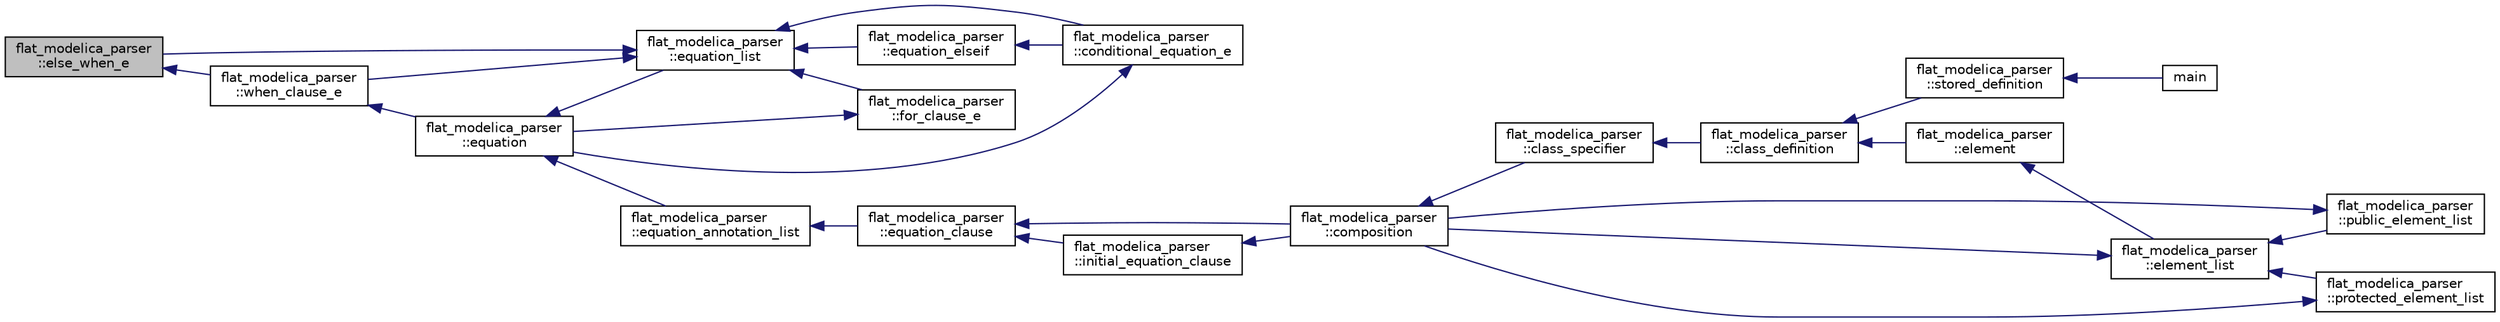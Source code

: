 digraph "flat_modelica_parser::else_when_e"
{
  edge [fontname="Helvetica",fontsize="10",labelfontname="Helvetica",labelfontsize="10"];
  node [fontname="Helvetica",fontsize="10",shape=record];
  rankdir="LR";
  Node2269 [label="flat_modelica_parser\l::else_when_e",height=0.2,width=0.4,color="black", fillcolor="grey75", style="filled", fontcolor="black"];
  Node2269 -> Node2270 [dir="back",color="midnightblue",fontsize="10",style="solid",fontname="Helvetica"];
  Node2270 [label="flat_modelica_parser\l::when_clause_e",height=0.2,width=0.4,color="black", fillcolor="white", style="filled",URL="$d3/d1f/classflat__modelica__parser.html#a67435f229389aa62dcefd3889d89da69"];
  Node2270 -> Node2271 [dir="back",color="midnightblue",fontsize="10",style="solid",fontname="Helvetica"];
  Node2271 [label="flat_modelica_parser\l::equation",height=0.2,width=0.4,color="black", fillcolor="white", style="filled",URL="$d3/d1f/classflat__modelica__parser.html#ab587768926709d0b5f0ee811ef2a9e55"];
  Node2271 -> Node2272 [dir="back",color="midnightblue",fontsize="10",style="solid",fontname="Helvetica"];
  Node2272 [label="flat_modelica_parser\l::equation_annotation_list",height=0.2,width=0.4,color="black", fillcolor="white", style="filled",URL="$d3/d1f/classflat__modelica__parser.html#add7148c6c8954da13155648bc2862be8"];
  Node2272 -> Node2273 [dir="back",color="midnightblue",fontsize="10",style="solid",fontname="Helvetica"];
  Node2273 [label="flat_modelica_parser\l::equation_clause",height=0.2,width=0.4,color="black", fillcolor="white", style="filled",URL="$d3/d1f/classflat__modelica__parser.html#ad6a9f4a4cc3f2797749cbed8b375262a"];
  Node2273 -> Node2274 [dir="back",color="midnightblue",fontsize="10",style="solid",fontname="Helvetica"];
  Node2274 [label="flat_modelica_parser\l::composition",height=0.2,width=0.4,color="black", fillcolor="white", style="filled",URL="$d3/d1f/classflat__modelica__parser.html#a2501f477f2faf6b6fccebbc1f42645c4"];
  Node2274 -> Node2275 [dir="back",color="midnightblue",fontsize="10",style="solid",fontname="Helvetica"];
  Node2275 [label="flat_modelica_parser\l::class_specifier",height=0.2,width=0.4,color="black", fillcolor="white", style="filled",URL="$d3/d1f/classflat__modelica__parser.html#a3f84c213222246748b920c694e5901f5"];
  Node2275 -> Node2276 [dir="back",color="midnightblue",fontsize="10",style="solid",fontname="Helvetica"];
  Node2276 [label="flat_modelica_parser\l::class_definition",height=0.2,width=0.4,color="black", fillcolor="white", style="filled",URL="$d3/d1f/classflat__modelica__parser.html#a9f1df8b8a0739ffcbbed9510d7fe6b8a"];
  Node2276 -> Node2277 [dir="back",color="midnightblue",fontsize="10",style="solid",fontname="Helvetica"];
  Node2277 [label="flat_modelica_parser\l::stored_definition",height=0.2,width=0.4,color="black", fillcolor="white", style="filled",URL="$d3/d1f/classflat__modelica__parser.html#aa95bcbb8a14a1c88f7234ce7e6d5cfb1"];
  Node2277 -> Node2278 [dir="back",color="midnightblue",fontsize="10",style="solid",fontname="Helvetica"];
  Node2278 [label="main",height=0.2,width=0.4,color="black", fillcolor="white", style="filled",URL="$d7/d3c/tools_2xml_2flatmodelicaxml_2test_8cpp.html#a3c04138a5bfe5d72780bb7e82a18e627"];
  Node2276 -> Node2279 [dir="back",color="midnightblue",fontsize="10",style="solid",fontname="Helvetica"];
  Node2279 [label="flat_modelica_parser\l::element",height=0.2,width=0.4,color="black", fillcolor="white", style="filled",URL="$d3/d1f/classflat__modelica__parser.html#a4aead98ef742685afccccc6e865248a7"];
  Node2279 -> Node2280 [dir="back",color="midnightblue",fontsize="10",style="solid",fontname="Helvetica"];
  Node2280 [label="flat_modelica_parser\l::element_list",height=0.2,width=0.4,color="black", fillcolor="white", style="filled",URL="$d3/d1f/classflat__modelica__parser.html#a16b9bdf942f4a225dc71a78329edfa87"];
  Node2280 -> Node2274 [dir="back",color="midnightblue",fontsize="10",style="solid",fontname="Helvetica"];
  Node2280 -> Node2281 [dir="back",color="midnightblue",fontsize="10",style="solid",fontname="Helvetica"];
  Node2281 [label="flat_modelica_parser\l::public_element_list",height=0.2,width=0.4,color="black", fillcolor="white", style="filled",URL="$d3/d1f/classflat__modelica__parser.html#a7465b558a8f69dea3c0355725f04bd38"];
  Node2281 -> Node2274 [dir="back",color="midnightblue",fontsize="10",style="solid",fontname="Helvetica"];
  Node2280 -> Node2282 [dir="back",color="midnightblue",fontsize="10",style="solid",fontname="Helvetica"];
  Node2282 [label="flat_modelica_parser\l::protected_element_list",height=0.2,width=0.4,color="black", fillcolor="white", style="filled",URL="$d3/d1f/classflat__modelica__parser.html#afada8342edf19fddff81826dfc422e73"];
  Node2282 -> Node2274 [dir="back",color="midnightblue",fontsize="10",style="solid",fontname="Helvetica"];
  Node2273 -> Node2283 [dir="back",color="midnightblue",fontsize="10",style="solid",fontname="Helvetica"];
  Node2283 [label="flat_modelica_parser\l::initial_equation_clause",height=0.2,width=0.4,color="black", fillcolor="white", style="filled",URL="$d3/d1f/classflat__modelica__parser.html#aa665fdca40c465ab000395a50eb3d805"];
  Node2283 -> Node2274 [dir="back",color="midnightblue",fontsize="10",style="solid",fontname="Helvetica"];
  Node2271 -> Node2284 [dir="back",color="midnightblue",fontsize="10",style="solid",fontname="Helvetica"];
  Node2284 [label="flat_modelica_parser\l::equation_list",height=0.2,width=0.4,color="black", fillcolor="white", style="filled",URL="$d3/d1f/classflat__modelica__parser.html#adf333d23802f8d4bb8309cd1c3b1b972"];
  Node2284 -> Node2285 [dir="back",color="midnightblue",fontsize="10",style="solid",fontname="Helvetica"];
  Node2285 [label="flat_modelica_parser\l::conditional_equation_e",height=0.2,width=0.4,color="black", fillcolor="white", style="filled",URL="$d3/d1f/classflat__modelica__parser.html#a940634fa9f96167b3b1f242c0dabd651"];
  Node2285 -> Node2271 [dir="back",color="midnightblue",fontsize="10",style="solid",fontname="Helvetica"];
  Node2284 -> Node2286 [dir="back",color="midnightblue",fontsize="10",style="solid",fontname="Helvetica"];
  Node2286 [label="flat_modelica_parser\l::for_clause_e",height=0.2,width=0.4,color="black", fillcolor="white", style="filled",URL="$d3/d1f/classflat__modelica__parser.html#ad796e5867f12476d0a9d3e2379480fdb"];
  Node2286 -> Node2271 [dir="back",color="midnightblue",fontsize="10",style="solid",fontname="Helvetica"];
  Node2284 -> Node2270 [dir="back",color="midnightblue",fontsize="10",style="solid",fontname="Helvetica"];
  Node2284 -> Node2287 [dir="back",color="midnightblue",fontsize="10",style="solid",fontname="Helvetica"];
  Node2287 [label="flat_modelica_parser\l::equation_elseif",height=0.2,width=0.4,color="black", fillcolor="white", style="filled",URL="$d3/d1f/classflat__modelica__parser.html#ab853be82032c0d1c9c7d620809f4bd1e"];
  Node2287 -> Node2285 [dir="back",color="midnightblue",fontsize="10",style="solid",fontname="Helvetica"];
  Node2284 -> Node2269 [dir="back",color="midnightblue",fontsize="10",style="solid",fontname="Helvetica"];
}
